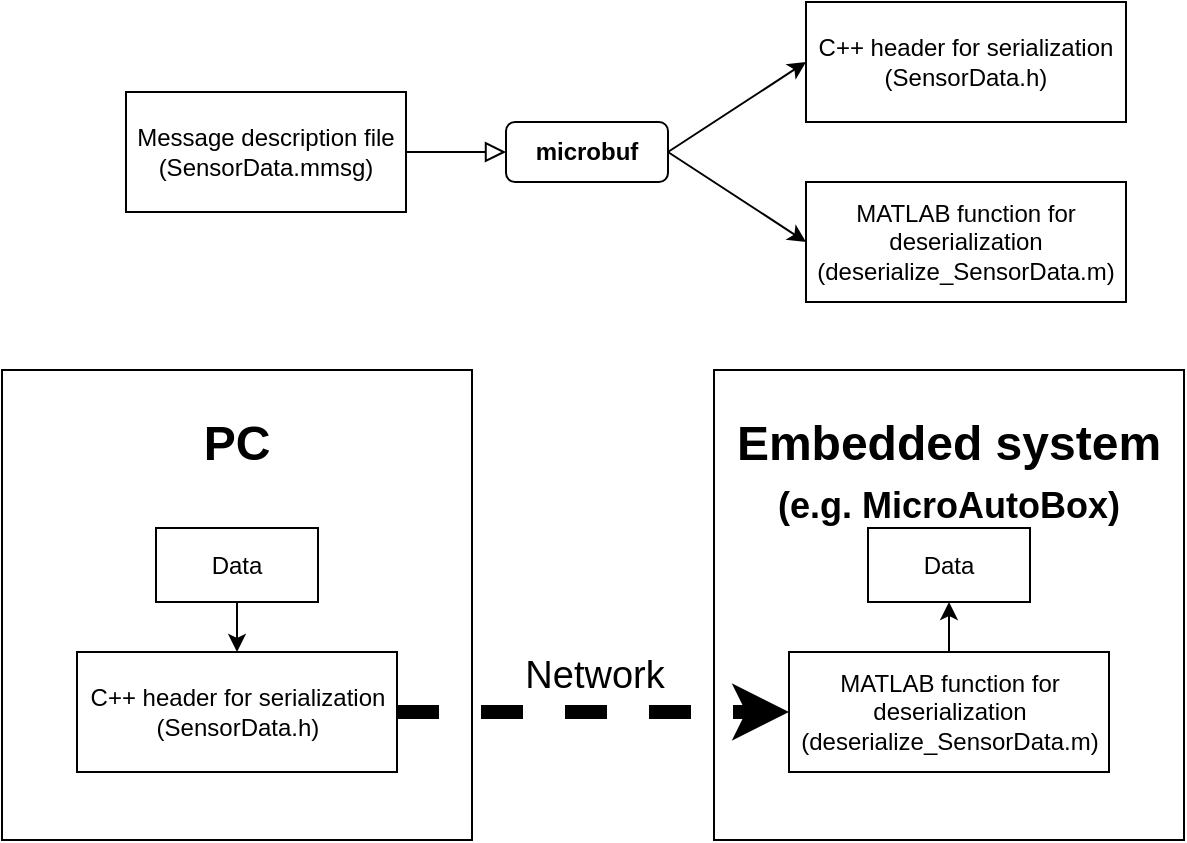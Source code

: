 <mxfile version="13.6.1" type="device"><diagram id="C5RBs43oDa-KdzZeNtuy" name="Page-1"><mxGraphModel dx="931" dy="529" grid="0" gridSize="10" guides="1" tooltips="1" connect="1" arrows="1" fold="1" page="1" pageScale="1" pageWidth="827" pageHeight="1169" math="0" shadow="0"><root><mxCell id="WIyWlLk6GJQsqaUBKTNV-0"/><mxCell id="WIyWlLk6GJQsqaUBKTNV-1" parent="WIyWlLk6GJQsqaUBKTNV-0"/><mxCell id="WIyWlLk6GJQsqaUBKTNV-2" value="" style="rounded=0;html=1;jettySize=auto;orthogonalLoop=1;fontSize=11;endArrow=block;endFill=0;endSize=8;strokeWidth=1;shadow=0;labelBackgroundColor=none;edgeStyle=orthogonalEdgeStyle;exitX=1;exitY=0.5;exitDx=0;exitDy=0;entryX=0;entryY=0.5;entryDx=0;entryDy=0;" parent="WIyWlLk6GJQsqaUBKTNV-1" source="JHpTwoDdXlUb6ba3l8D9-0" target="WIyWlLk6GJQsqaUBKTNV-3" edge="1"><mxGeometry relative="1" as="geometry"><mxPoint x="343" y="208" as="sourcePoint"/><mxPoint x="373" y="198" as="targetPoint"/></mxGeometry></mxCell><mxCell id="WIyWlLk6GJQsqaUBKTNV-3" value="microbuf" style="rounded=1;whiteSpace=wrap;html=1;fontSize=12;glass=0;strokeWidth=1;shadow=0;fontStyle=1" parent="WIyWlLk6GJQsqaUBKTNV-1" vertex="1"><mxGeometry x="343" y="183" width="81" height="30" as="geometry"/></mxCell><mxCell id="JHpTwoDdXlUb6ba3l8D9-0" value="Message description file (SensorData.mmsg)" style="rounded=0;whiteSpace=wrap;html=1;" vertex="1" parent="WIyWlLk6GJQsqaUBKTNV-1"><mxGeometry x="153" y="168" width="140" height="60" as="geometry"/></mxCell><mxCell id="JHpTwoDdXlUb6ba3l8D9-1" value="&lt;div&gt;C++ header for serialization&lt;/div&gt;&lt;div&gt;(SensorData.h)&lt;br&gt;&lt;/div&gt;" style="rounded=0;whiteSpace=wrap;html=1;" vertex="1" parent="WIyWlLk6GJQsqaUBKTNV-1"><mxGeometry x="493" y="123" width="160" height="60" as="geometry"/></mxCell><mxCell id="JHpTwoDdXlUb6ba3l8D9-2" value="&lt;div&gt;MATLAB function for deserialization&lt;/div&gt;&lt;div&gt;(deserialize_SensorData.m)&lt;br&gt;&lt;/div&gt;" style="rounded=0;whiteSpace=wrap;html=1;" vertex="1" parent="WIyWlLk6GJQsqaUBKTNV-1"><mxGeometry x="493" y="213" width="160" height="60" as="geometry"/></mxCell><mxCell id="JHpTwoDdXlUb6ba3l8D9-3" value="" style="endArrow=classic;html=1;exitX=1;exitY=0.5;exitDx=0;exitDy=0;entryX=0;entryY=0.5;entryDx=0;entryDy=0;" edge="1" parent="WIyWlLk6GJQsqaUBKTNV-1" source="WIyWlLk6GJQsqaUBKTNV-3" target="JHpTwoDdXlUb6ba3l8D9-1"><mxGeometry width="50" height="50" relative="1" as="geometry"><mxPoint x="413" y="128" as="sourcePoint"/><mxPoint x="463" y="78" as="targetPoint"/></mxGeometry></mxCell><mxCell id="JHpTwoDdXlUb6ba3l8D9-4" value="" style="endArrow=classic;html=1;exitX=1;exitY=0.5;exitDx=0;exitDy=0;entryX=0;entryY=0.5;entryDx=0;entryDy=0;" edge="1" parent="WIyWlLk6GJQsqaUBKTNV-1" source="WIyWlLk6GJQsqaUBKTNV-3" target="JHpTwoDdXlUb6ba3l8D9-2"><mxGeometry width="50" height="50" relative="1" as="geometry"><mxPoint x="434" y="208" as="sourcePoint"/><mxPoint x="503" y="148" as="targetPoint"/></mxGeometry></mxCell><mxCell id="JHpTwoDdXlUb6ba3l8D9-5" value="&lt;h1&gt;&lt;b&gt;PC&lt;/b&gt;&lt;/h1&gt;" style="whiteSpace=wrap;html=1;aspect=fixed;horizontal=1;verticalAlign=top;" vertex="1" parent="WIyWlLk6GJQsqaUBKTNV-1"><mxGeometry x="91" y="307" width="235" height="235" as="geometry"/></mxCell><mxCell id="JHpTwoDdXlUb6ba3l8D9-6" value="Data" style="rounded=0;whiteSpace=wrap;html=1;" vertex="1" parent="WIyWlLk6GJQsqaUBKTNV-1"><mxGeometry x="168" y="386" width="81" height="37" as="geometry"/></mxCell><mxCell id="JHpTwoDdXlUb6ba3l8D9-7" value="&lt;div&gt;C++ header for serialization&lt;/div&gt;&lt;div&gt;(SensorData.h)&lt;br&gt;&lt;/div&gt;" style="rounded=0;whiteSpace=wrap;html=1;" vertex="1" parent="WIyWlLk6GJQsqaUBKTNV-1"><mxGeometry x="128.5" y="448" width="160" height="60" as="geometry"/></mxCell><mxCell id="JHpTwoDdXlUb6ba3l8D9-8" value="" style="endArrow=classic;html=1;exitX=0.5;exitY=1;exitDx=0;exitDy=0;entryX=0.5;entryY=0;entryDx=0;entryDy=0;" edge="1" parent="WIyWlLk6GJQsqaUBKTNV-1" source="JHpTwoDdXlUb6ba3l8D9-6" target="JHpTwoDdXlUb6ba3l8D9-7"><mxGeometry width="50" height="50" relative="1" as="geometry"><mxPoint x="384" y="406" as="sourcePoint"/><mxPoint x="434" y="356" as="targetPoint"/></mxGeometry></mxCell><mxCell id="JHpTwoDdXlUb6ba3l8D9-9" value="&lt;div&gt;&lt;h1&gt;Embedded system&lt;/h1&gt;&lt;/div&gt;&lt;div&gt;&lt;h2 style=&quot;line-height: 0%&quot;&gt;(e.g. MicroAutoBox)&lt;/h2&gt;&lt;/div&gt;" style="whiteSpace=wrap;html=1;aspect=fixed;horizontal=1;verticalAlign=top;" vertex="1" parent="WIyWlLk6GJQsqaUBKTNV-1"><mxGeometry x="447" y="307" width="235" height="235" as="geometry"/></mxCell><mxCell id="JHpTwoDdXlUb6ba3l8D9-10" value="&lt;div&gt;MATLAB function for deserialization&lt;/div&gt;&lt;div&gt;(deserialize_SensorData.m)&lt;br&gt;&lt;/div&gt;" style="rounded=0;whiteSpace=wrap;html=1;" vertex="1" parent="WIyWlLk6GJQsqaUBKTNV-1"><mxGeometry x="484.5" y="448" width="160" height="60" as="geometry"/></mxCell><mxCell id="JHpTwoDdXlUb6ba3l8D9-11" value="Data" style="rounded=0;whiteSpace=wrap;html=1;" vertex="1" parent="WIyWlLk6GJQsqaUBKTNV-1"><mxGeometry x="524" y="386" width="81" height="37" as="geometry"/></mxCell><mxCell id="JHpTwoDdXlUb6ba3l8D9-12" value="" style="endArrow=classic;html=1;exitX=1;exitY=0.5;exitDx=0;exitDy=0;entryX=0;entryY=0.5;entryDx=0;entryDy=0;fontSize=19;strokeWidth=7;dashed=1;" edge="1" parent="WIyWlLk6GJQsqaUBKTNV-1" source="JHpTwoDdXlUb6ba3l8D9-7" target="JHpTwoDdXlUb6ba3l8D9-10"><mxGeometry width="50" height="50" relative="1" as="geometry"><mxPoint x="384" y="406" as="sourcePoint"/><mxPoint x="434" y="356" as="targetPoint"/></mxGeometry></mxCell><mxCell id="JHpTwoDdXlUb6ba3l8D9-14" value="&lt;div&gt;Network&lt;/div&gt;" style="edgeLabel;html=1;align=center;verticalAlign=middle;resizable=0;points=[];fontSize=19;" vertex="1" connectable="0" parent="JHpTwoDdXlUb6ba3l8D9-12"><mxGeometry x="0.117" y="-5" relative="1" as="geometry"><mxPoint x="-11.16" y="-23" as="offset"/></mxGeometry></mxCell><mxCell id="JHpTwoDdXlUb6ba3l8D9-13" value="" style="endArrow=classic;html=1;exitX=0.5;exitY=0;exitDx=0;exitDy=0;entryX=0.5;entryY=1;entryDx=0;entryDy=0;" edge="1" parent="WIyWlLk6GJQsqaUBKTNV-1" source="JHpTwoDdXlUb6ba3l8D9-10" target="JHpTwoDdXlUb6ba3l8D9-11"><mxGeometry width="50" height="50" relative="1" as="geometry"><mxPoint x="384" y="406" as="sourcePoint"/><mxPoint x="715" y="619" as="targetPoint"/></mxGeometry></mxCell></root></mxGraphModel></diagram></mxfile>